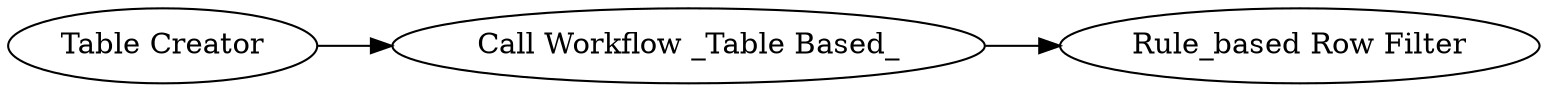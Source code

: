 digraph {
	2 -> 3
	1 -> 2
	1 [label="Table Creator"]
	3 [label="Rule_based Row Filter"]
	2 [label="Call Workflow _Table Based_"]
	rankdir=LR
}
